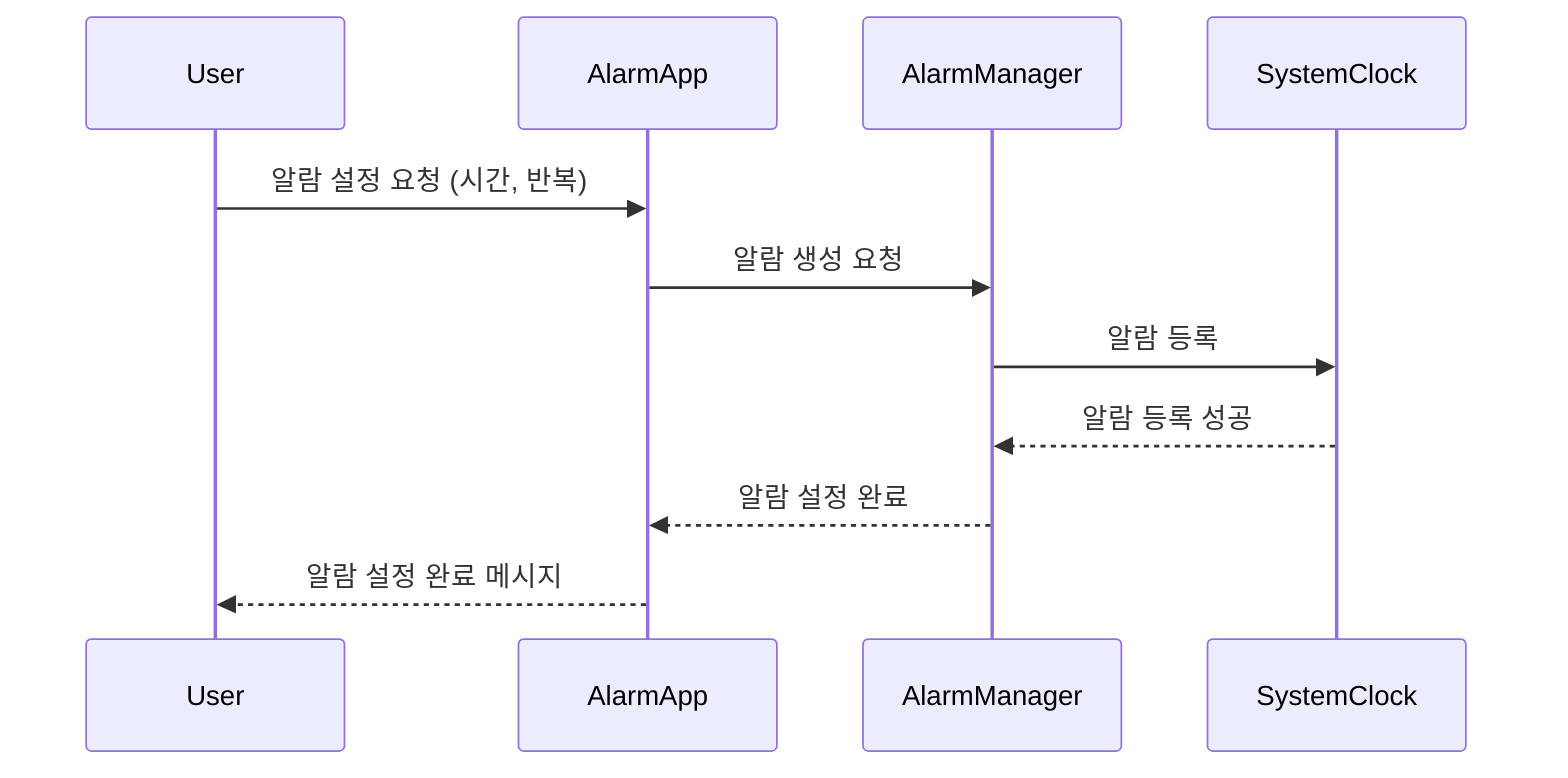 sequenceDiagram
    participant User
    participant AlarmApp
    participant AlarmManager
    participant SystemClock

    User->>AlarmApp: 알람 설정 요청 (시간, 반복)
    AlarmApp->>AlarmManager: 알람 생성 요청
    AlarmManager->>SystemClock: 알람 등록
    SystemClock-->>AlarmManager: 알람 등록 성공
    AlarmManager-->>AlarmApp: 알람 설정 완료
    AlarmApp-->>User: 알람 설정 완료 메시지